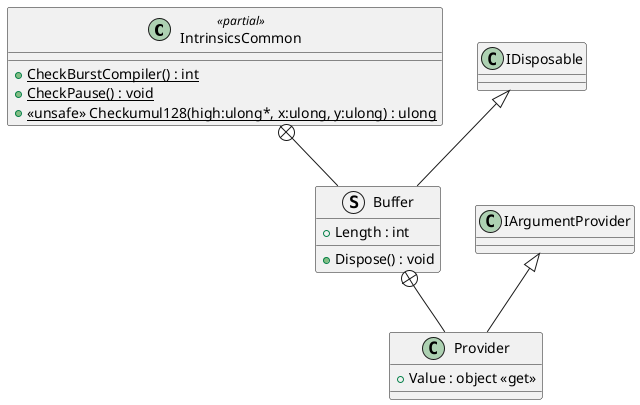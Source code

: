 @startuml
class IntrinsicsCommon <<partial>> {
    + {static} CheckBurstCompiler() : int
    + {static} CheckPause() : void
    + {static} <<unsafe>> Checkumul128(high:ulong*, x:ulong, y:ulong) : ulong
}
struct Buffer {
    + Length : int
    + Dispose() : void
}
class Provider {
    + Value : object <<get>>
}
IntrinsicsCommon +-- Buffer
IDisposable <|-- Buffer
Buffer +-- Provider
IArgumentProvider <|-- Provider
@enduml

